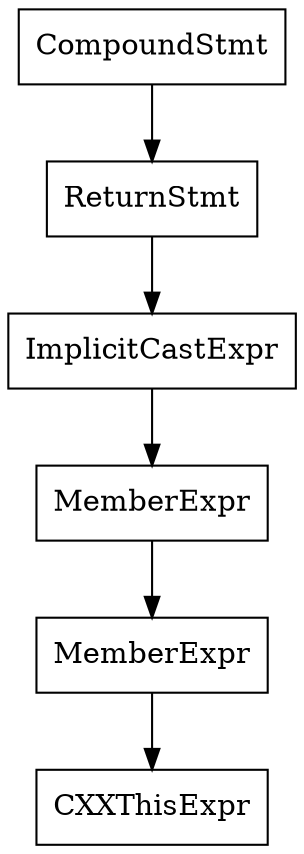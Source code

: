 digraph unnamed {

	Node0x5573ff48ccb8 [shape=record,label="{CompoundStmt}"];
	Node0x5573ff48ccb8 -> Node0x5573ff48cca8;
	Node0x5573ff48cca8 [shape=record,label="{ReturnStmt}"];
	Node0x5573ff48cca8 -> Node0x5573ff48cc90;
	Node0x5573ff48cc90 [shape=record,label="{ImplicitCastExpr}"];
	Node0x5573ff48cc90 -> Node0x5573ff48cc60;
	Node0x5573ff48cc60 [shape=record,label="{MemberExpr}"];
	Node0x5573ff48cc60 -> Node0x5573ff48cc30;
	Node0x5573ff48cc30 [shape=record,label="{MemberExpr}"];
	Node0x5573ff48cc30 -> Node0x5573ff48cc20;
	Node0x5573ff48cc20 [shape=record,label="{CXXThisExpr}"];
}
